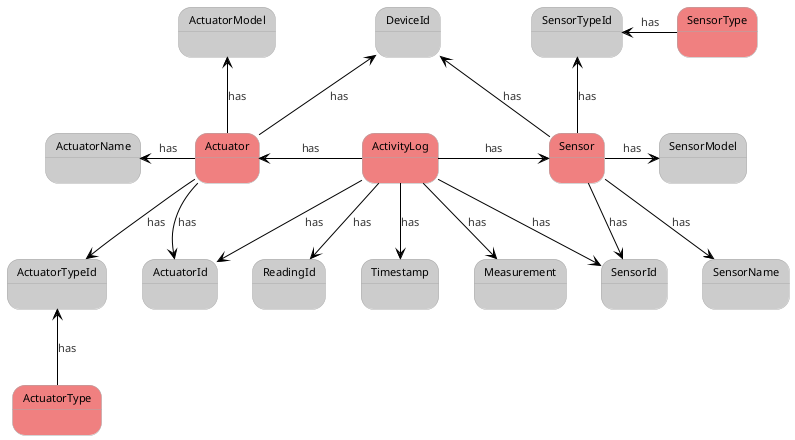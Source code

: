 @startuml
'https://plantuml.com/class-diagram
!theme reddress-lightblue

'note "- LightCoral color represents Aggregate Root \n- Grey color represents Value Objects" AS N1

Sensor #LightCoral--> SensorId : has
Sensor -down-> SensorName: has
Sensor -right-> SensorModel: has
Sensor -up-> SensorTypeId : has
'Sensor -down-> Value : has
Sensor -up-> DeviceId : has

SensorType #LightCoral-left-> SensorTypeId : has

Actuator #LightCoral-right-> ActuatorId : has
Actuator --> ActuatorTypeId : has
Actuator -left-> ActuatorName: has
Actuator -up-> ActuatorModel: has
'Actuator ---> Value : has
Actuator -up-> DeviceId : has

ActuatorType #LightCoral-up-> ActuatorTypeId : has

ActivityLog #LightCoral-left> Actuator : has
ActivityLog -down-> Timestamp : has
ActivityLog -down-> Measurement : has
ActivityLog -down-> ReadingId : has
ActivityLog -down-> ActuatorId : has

ActivityLog #LightCoral-right-> Sensor : has
ActivityLog -down-> SensorId : has

@enduml